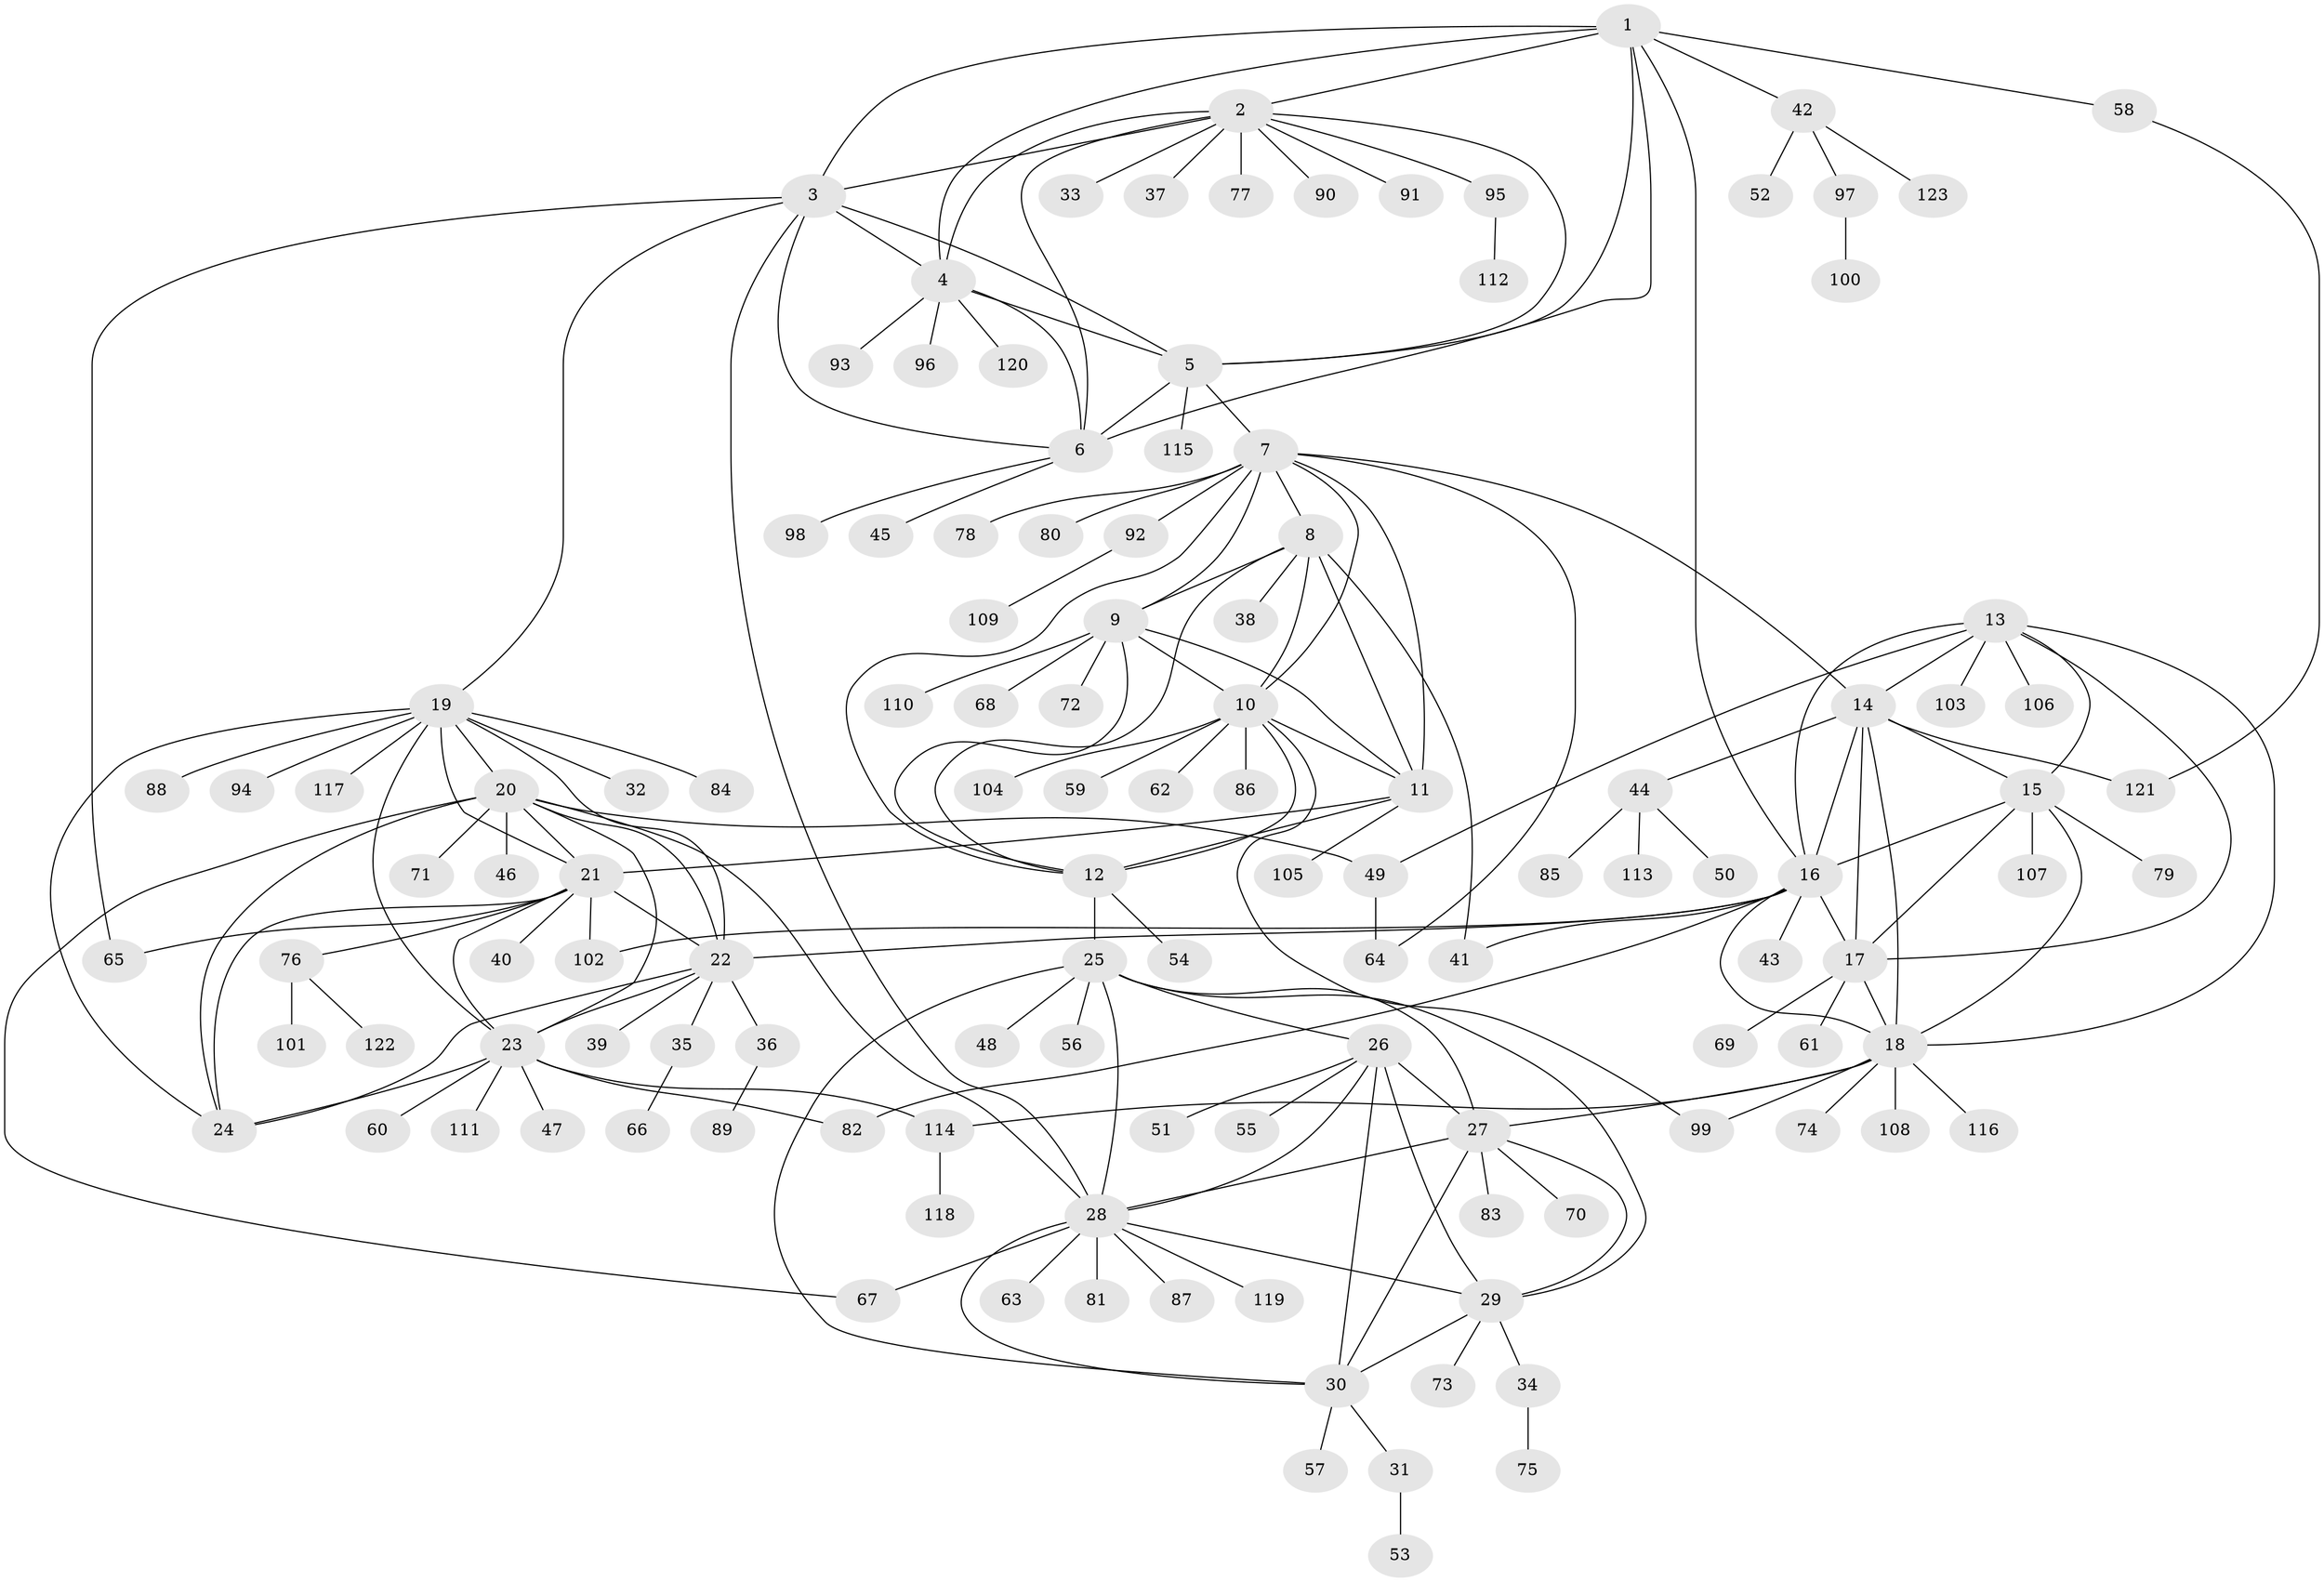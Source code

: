 // Generated by graph-tools (version 1.1) at 2025/02/03/09/25 03:02:52]
// undirected, 123 vertices, 188 edges
graph export_dot {
graph [start="1"]
  node [color=gray90,style=filled];
  1;
  2;
  3;
  4;
  5;
  6;
  7;
  8;
  9;
  10;
  11;
  12;
  13;
  14;
  15;
  16;
  17;
  18;
  19;
  20;
  21;
  22;
  23;
  24;
  25;
  26;
  27;
  28;
  29;
  30;
  31;
  32;
  33;
  34;
  35;
  36;
  37;
  38;
  39;
  40;
  41;
  42;
  43;
  44;
  45;
  46;
  47;
  48;
  49;
  50;
  51;
  52;
  53;
  54;
  55;
  56;
  57;
  58;
  59;
  60;
  61;
  62;
  63;
  64;
  65;
  66;
  67;
  68;
  69;
  70;
  71;
  72;
  73;
  74;
  75;
  76;
  77;
  78;
  79;
  80;
  81;
  82;
  83;
  84;
  85;
  86;
  87;
  88;
  89;
  90;
  91;
  92;
  93;
  94;
  95;
  96;
  97;
  98;
  99;
  100;
  101;
  102;
  103;
  104;
  105;
  106;
  107;
  108;
  109;
  110;
  111;
  112;
  113;
  114;
  115;
  116;
  117;
  118;
  119;
  120;
  121;
  122;
  123;
  1 -- 2;
  1 -- 3;
  1 -- 4;
  1 -- 5;
  1 -- 6;
  1 -- 16;
  1 -- 42;
  1 -- 58;
  2 -- 3;
  2 -- 4;
  2 -- 5;
  2 -- 6;
  2 -- 33;
  2 -- 37;
  2 -- 77;
  2 -- 90;
  2 -- 91;
  2 -- 95;
  3 -- 4;
  3 -- 5;
  3 -- 6;
  3 -- 19;
  3 -- 28;
  3 -- 65;
  4 -- 5;
  4 -- 6;
  4 -- 93;
  4 -- 96;
  4 -- 120;
  5 -- 6;
  5 -- 7;
  5 -- 115;
  6 -- 45;
  6 -- 98;
  7 -- 8;
  7 -- 9;
  7 -- 10;
  7 -- 11;
  7 -- 12;
  7 -- 14;
  7 -- 64;
  7 -- 78;
  7 -- 80;
  7 -- 92;
  8 -- 9;
  8 -- 10;
  8 -- 11;
  8 -- 12;
  8 -- 38;
  8 -- 41;
  9 -- 10;
  9 -- 11;
  9 -- 12;
  9 -- 68;
  9 -- 72;
  9 -- 110;
  10 -- 11;
  10 -- 12;
  10 -- 59;
  10 -- 62;
  10 -- 86;
  10 -- 99;
  10 -- 104;
  11 -- 12;
  11 -- 21;
  11 -- 105;
  12 -- 25;
  12 -- 54;
  13 -- 14;
  13 -- 15;
  13 -- 16;
  13 -- 17;
  13 -- 18;
  13 -- 49;
  13 -- 103;
  13 -- 106;
  14 -- 15;
  14 -- 16;
  14 -- 17;
  14 -- 18;
  14 -- 44;
  14 -- 121;
  15 -- 16;
  15 -- 17;
  15 -- 18;
  15 -- 79;
  15 -- 107;
  16 -- 17;
  16 -- 18;
  16 -- 22;
  16 -- 41;
  16 -- 43;
  16 -- 82;
  16 -- 102;
  17 -- 18;
  17 -- 61;
  17 -- 69;
  18 -- 27;
  18 -- 74;
  18 -- 99;
  18 -- 108;
  18 -- 114;
  18 -- 116;
  19 -- 20;
  19 -- 21;
  19 -- 22;
  19 -- 23;
  19 -- 24;
  19 -- 32;
  19 -- 84;
  19 -- 88;
  19 -- 94;
  19 -- 117;
  20 -- 21;
  20 -- 22;
  20 -- 23;
  20 -- 24;
  20 -- 28;
  20 -- 46;
  20 -- 49;
  20 -- 67;
  20 -- 71;
  21 -- 22;
  21 -- 23;
  21 -- 24;
  21 -- 40;
  21 -- 65;
  21 -- 76;
  21 -- 102;
  22 -- 23;
  22 -- 24;
  22 -- 35;
  22 -- 36;
  22 -- 39;
  23 -- 24;
  23 -- 47;
  23 -- 60;
  23 -- 82;
  23 -- 111;
  23 -- 114;
  25 -- 26;
  25 -- 27;
  25 -- 28;
  25 -- 29;
  25 -- 30;
  25 -- 48;
  25 -- 56;
  26 -- 27;
  26 -- 28;
  26 -- 29;
  26 -- 30;
  26 -- 51;
  26 -- 55;
  27 -- 28;
  27 -- 29;
  27 -- 30;
  27 -- 70;
  27 -- 83;
  28 -- 29;
  28 -- 30;
  28 -- 63;
  28 -- 67;
  28 -- 81;
  28 -- 87;
  28 -- 119;
  29 -- 30;
  29 -- 34;
  29 -- 73;
  30 -- 31;
  30 -- 57;
  31 -- 53;
  34 -- 75;
  35 -- 66;
  36 -- 89;
  42 -- 52;
  42 -- 97;
  42 -- 123;
  44 -- 50;
  44 -- 85;
  44 -- 113;
  49 -- 64;
  58 -- 121;
  76 -- 101;
  76 -- 122;
  92 -- 109;
  95 -- 112;
  97 -- 100;
  114 -- 118;
}
